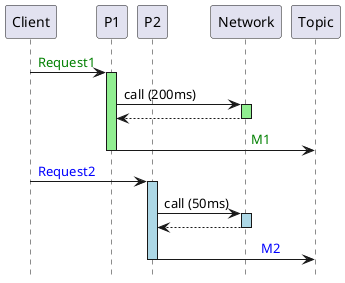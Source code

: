 @startuml
'title Producer Race
hide footbox
participant Client
participant P1
participant P2


Client->P1: <font color=green>Request1
activate P1 #lightgreen
P1->Network: call (200ms)
activate Network #lightgreen
'<- place here
P1<--Network--
P1->Topic: <font color=green>                                       M1
P1--
'---------- move this up🔼
Client->P2: <font color=blue>Request2
activate P2 #lightblue
P2->Network:call (50ms)
activate Network #lightblue
P2<--Network--
P2->Topic: <font color=blue>                              M2
P2--
@enduml


